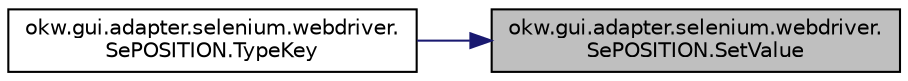 digraph "okw.gui.adapter.selenium.webdriver.SePOSITION.SetValue"
{
 // INTERACTIVE_SVG=YES
 // LATEX_PDF_SIZE
  edge [fontname="Helvetica",fontsize="10",labelfontname="Helvetica",labelfontsize="10"];
  node [fontname="Helvetica",fontsize="10",shape=record];
  rankdir="RL";
  Node1 [label="okw.gui.adapter.selenium.webdriver.\lSePOSITION.SetValue",height=0.2,width=0.4,color="black", fillcolor="grey75", style="filled", fontcolor="black",tooltip="Setzt den Wert der URL im aktiven Browser und navigiert zur gegebene Seite."];
  Node1 -> Node2 [dir="back",color="midnightblue",fontsize="10",style="solid",fontname="Helvetica"];
  Node2 [label="okw.gui.adapter.selenium.webdriver.\lSePOSITION.TypeKey",height=0.2,width=0.4,color="black", fillcolor="white", style="filled",URL="$classokw_1_1gui_1_1adapter_1_1selenium_1_1webdriver_1_1_se_p_o_s_i_t_i_o_n.html#a534d1301283e6470b02f6c4216f05fde",tooltip="Setzt den Wert der URL im aktiven Browser/BrowserChild und navigiert zur gegebenen Seite."];
}
